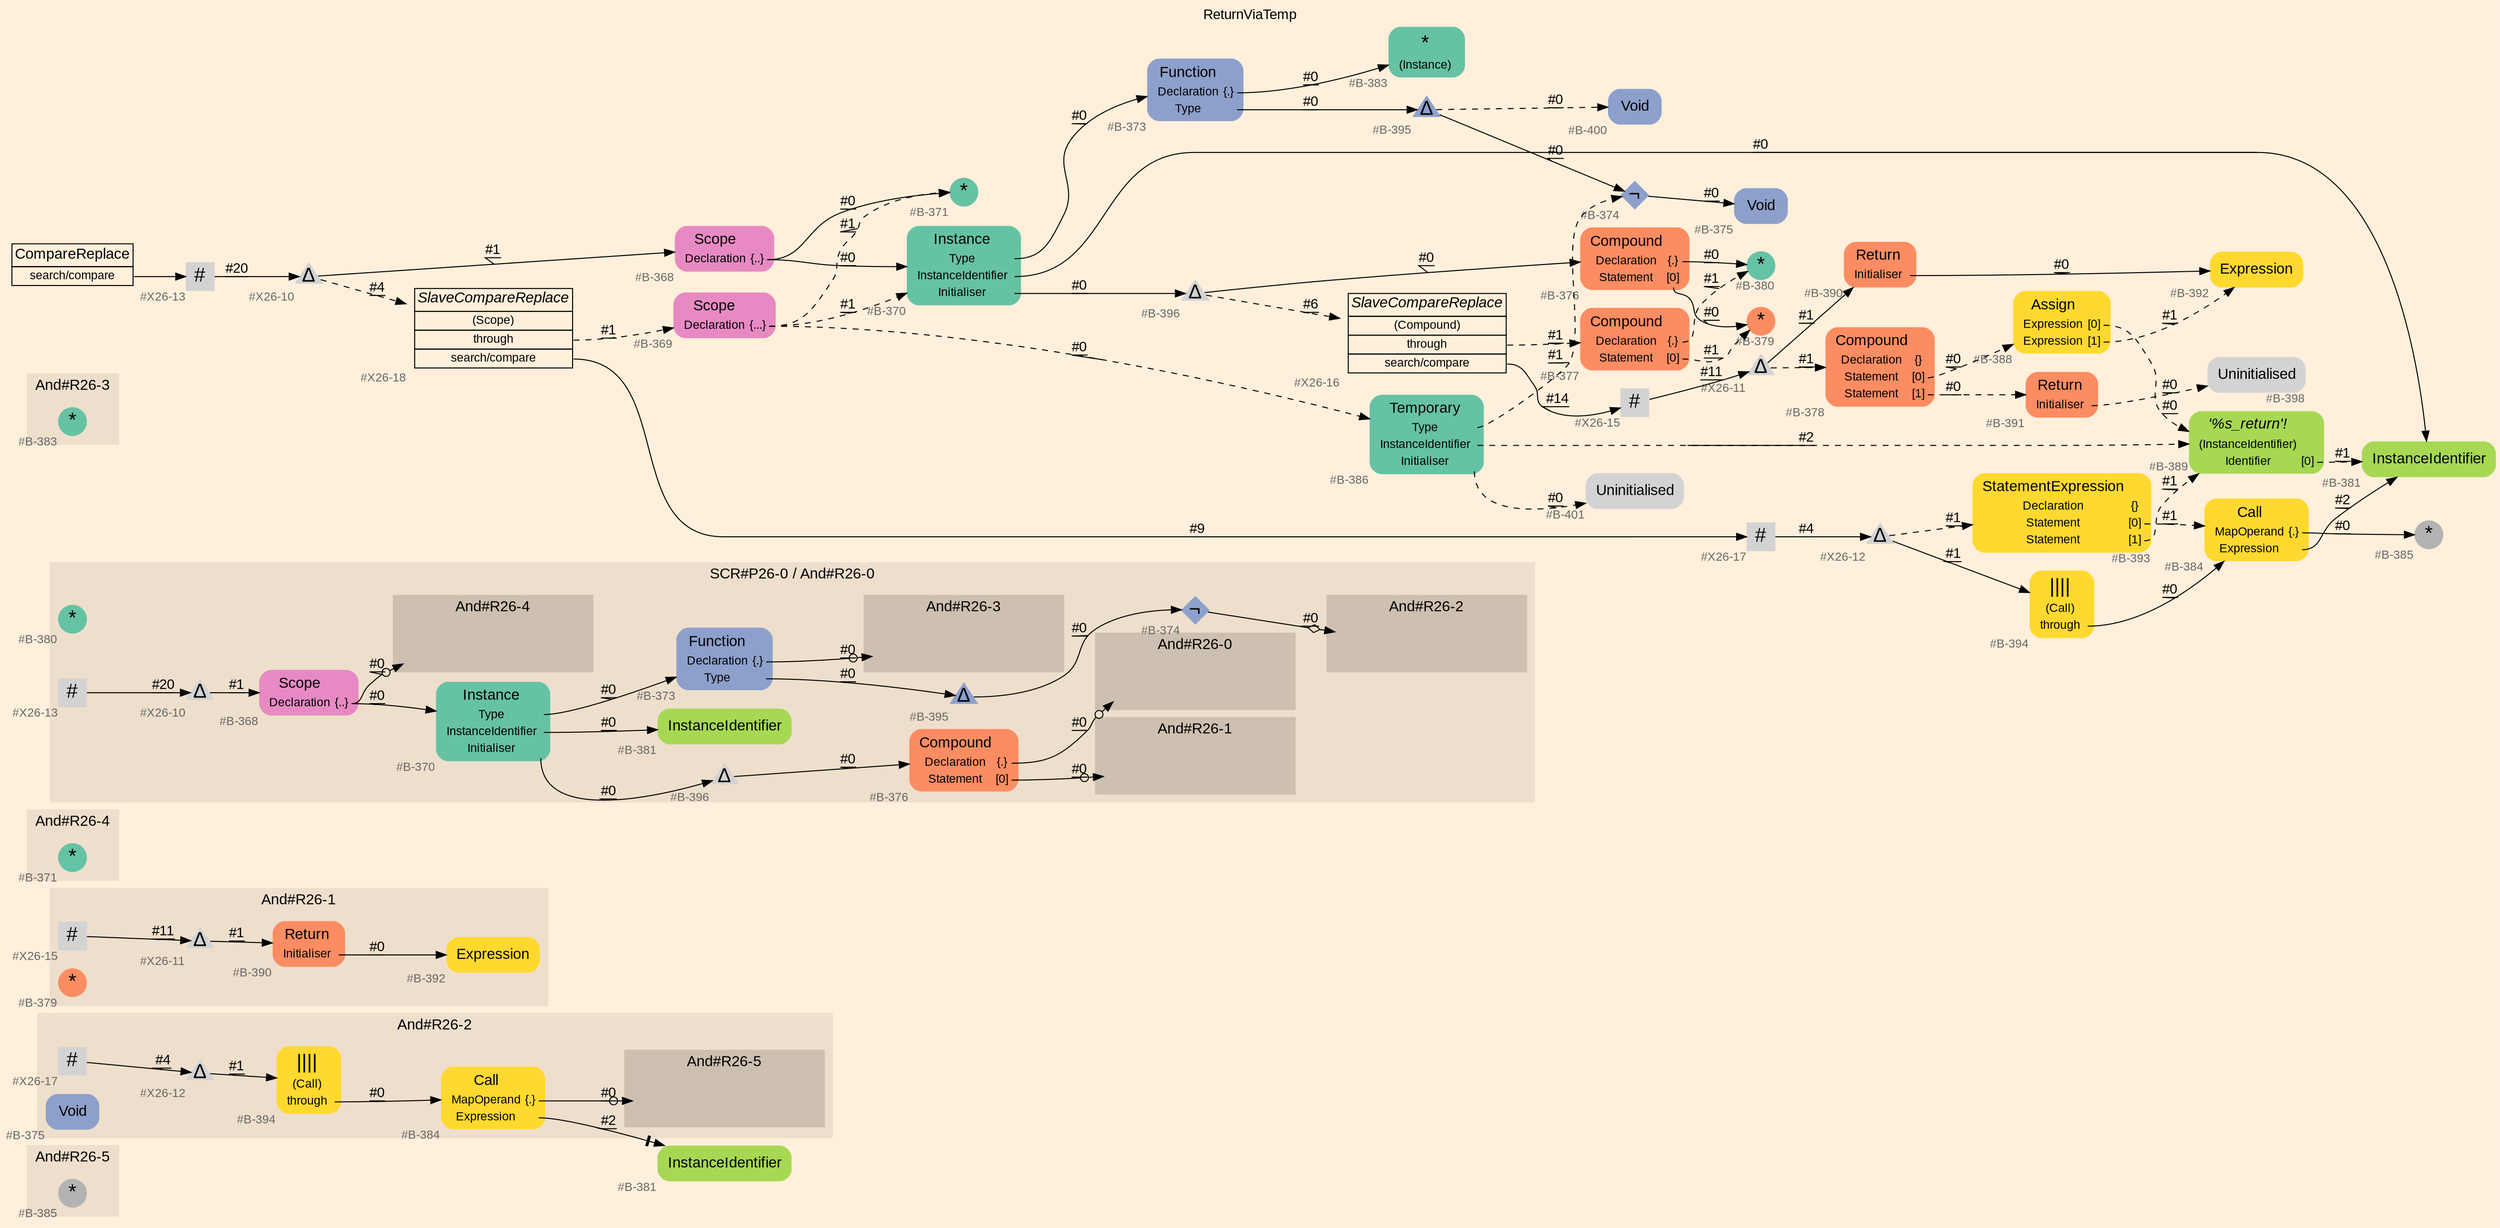 digraph "ReturnViaTemp" {
label = "ReturnViaTemp"
labelloc = t
graph [
    rankdir = "LR"
    ranksep = 0.3
    bgcolor = antiquewhite1
    color = black
    fontcolor = black
    fontname = "Arial"
];
node [
    fontname = "Arial"
];
edge [
    fontname = "Arial"
];

// -------------------- figure And#R26-5 --------------------
// -------- region And#R26-5 ----------
subgraph "clusterAnd#R26-5" {
    label = "And#R26-5"
    style = "filled"
    color = antiquewhite2
    fontsize = "15"
    // -------- block And#R26-5/#B-385 ----------
    "And#R26-5/#B-385" [
        fillcolor = "/set28/8"
        xlabel = "#B-385"
        fontsize = "12"
        fontcolor = grey40
        shape = "circle"
        label = <<FONT COLOR="black" POINT-SIZE="20">*</FONT>>
        style = "filled"
        penwidth = 0.0
        fixedsize = true
        width = 0.4
        height = 0.4
    ];
    
}


// -------------------- figure And#R26-2 --------------------
// -------- region And#R26-2 ----------
subgraph "clusterAnd#R26-2" {
    label = "SCR#P26-2 / And#R26-2"
    style = "filled"
    color = antiquewhite2
    fontsize = "15"
    // -------- block And#R26-2/#X26-17 ----------
    "And#R26-2/#X26-17" [
        xlabel = "#X26-17"
        fontsize = "12"
        fontcolor = grey40
        shape = "square"
        label = <<FONT COLOR="black" POINT-SIZE="20">#</FONT>>
        style = "filled"
        penwidth = 0.0
        fixedsize = true
        width = 0.4
        height = 0.4
    ];
    
    // -------- block And#R26-2/#B-394 ----------
    "And#R26-2/#B-394" [
        fillcolor = "/set28/6"
        xlabel = "#B-394"
        fontsize = "12"
        fontcolor = grey40
        shape = "plaintext"
        label = <<TABLE BORDER="0" CELLBORDER="0" CELLSPACING="0">
         <TR><TD><FONT COLOR="black" POINT-SIZE="20">||||</FONT></TD></TR>
         <TR><TD><FONT COLOR="black" POINT-SIZE="12">(Call)</FONT></TD><TD PORT="port0"></TD></TR>
         <TR><TD><FONT COLOR="black" POINT-SIZE="12">through</FONT></TD><TD PORT="port1"></TD></TR>
        </TABLE>>
        style = "rounded,filled"
    ];
    
    // -------- block And#R26-2/#X26-12 ----------
    "And#R26-2/#X26-12" [
        xlabel = "#X26-12"
        fontsize = "12"
        fontcolor = grey40
        shape = "triangle"
        label = <<FONT COLOR="black" POINT-SIZE="20">Δ</FONT>>
        style = "filled"
        penwidth = 0.0
        fixedsize = true
        width = 0.4
        height = 0.4
    ];
    
    // -------- block And#R26-2/#B-384 ----------
    "And#R26-2/#B-384" [
        fillcolor = "/set28/6"
        xlabel = "#B-384"
        fontsize = "12"
        fontcolor = grey40
        shape = "plaintext"
        label = <<TABLE BORDER="0" CELLBORDER="0" CELLSPACING="0">
         <TR><TD><FONT COLOR="black" POINT-SIZE="15">Call</FONT></TD></TR>
         <TR><TD><FONT COLOR="black" POINT-SIZE="12">MapOperand</FONT></TD><TD PORT="port0"><FONT COLOR="black" POINT-SIZE="12">{.}</FONT></TD></TR>
         <TR><TD><FONT COLOR="black" POINT-SIZE="12">Expression</FONT></TD><TD PORT="port1"></TD></TR>
        </TABLE>>
        style = "rounded,filled"
    ];
    
    // -------- region And#R26-2/And#R26-5 ----------
    subgraph "clusterAnd#R26-2/And#R26-5" {
        label = "And#R26-5"
        style = "filled"
        color = antiquewhite3
        fontsize = "15"
        // -------- block And#R26-2/And#R26-5/#B-385 ----------
        "And#R26-2/And#R26-5/#B-385" [
            fillcolor = "/set28/8"
            xlabel = "#B-385"
            fontsize = "12"
            fontcolor = grey40
            shape = "none"
            style = "invisible"
        ];
        
    }
    
}

// -------- block And#R26-2/#B-381 ----------
"And#R26-2/#B-381" [
    fillcolor = "/set28/5"
    xlabel = "#B-381"
    fontsize = "12"
    fontcolor = grey40
    shape = "plaintext"
    label = <<TABLE BORDER="0" CELLBORDER="0" CELLSPACING="0">
     <TR><TD><FONT COLOR="black" POINT-SIZE="15">InstanceIdentifier</FONT></TD></TR>
    </TABLE>>
    style = "rounded,filled"
];

"And#R26-2/#X26-17" -> "And#R26-2/#X26-12" [
    label = "#4"
    decorate = true
    color = black
    fontcolor = black
];

"And#R26-2/#B-394":port1 -> "And#R26-2/#B-384" [
    label = "#0"
    decorate = true
    color = black
    fontcolor = black
];

"And#R26-2/#X26-12" -> "And#R26-2/#B-394" [
    label = "#1"
    decorate = true
    color = black
    fontcolor = black
];

"And#R26-2/#B-384":port0 -> "And#R26-2/And#R26-5/#B-385" [
    arrowhead="normalnoneodot"
    label = "#0"
    decorate = true
    color = black
    fontcolor = black
];

"And#R26-2/#B-384":port1 -> "And#R26-2/#B-381" [
    arrowhead="normalnonetee"
    label = "#2"
    decorate = true
    color = black
    fontcolor = black
];


// -------------------- figure And#R26-1 --------------------
// -------- region And#R26-1 ----------
subgraph "clusterAnd#R26-1" {
    label = "SCR#P26-1 / And#R26-1"
    style = "filled"
    color = antiquewhite2
    fontsize = "15"
    // -------- block And#R26-1/#B-392 ----------
    "And#R26-1/#B-392" [
        fillcolor = "/set28/6"
        xlabel = "#B-392"
        fontsize = "12"
        fontcolor = grey40
        shape = "plaintext"
        label = <<TABLE BORDER="0" CELLBORDER="0" CELLSPACING="0">
         <TR><TD><FONT COLOR="black" POINT-SIZE="15">Expression</FONT></TD></TR>
        </TABLE>>
        style = "rounded,filled"
    ];
    
    // -------- block And#R26-1/#X26-15 ----------
    "And#R26-1/#X26-15" [
        xlabel = "#X26-15"
        fontsize = "12"
        fontcolor = grey40
        shape = "square"
        label = <<FONT COLOR="black" POINT-SIZE="20">#</FONT>>
        style = "filled"
        penwidth = 0.0
        fixedsize = true
        width = 0.4
        height = 0.4
    ];
    
    // -------- block And#R26-1/#X26-11 ----------
    "And#R26-1/#X26-11" [
        xlabel = "#X26-11"
        fontsize = "12"
        fontcolor = grey40
        shape = "triangle"
        label = <<FONT COLOR="black" POINT-SIZE="20">Δ</FONT>>
        style = "filled"
        penwidth = 0.0
        fixedsize = true
        width = 0.4
        height = 0.4
    ];
    
    // -------- block And#R26-1/#B-390 ----------
    "And#R26-1/#B-390" [
        fillcolor = "/set28/2"
        xlabel = "#B-390"
        fontsize = "12"
        fontcolor = grey40
        shape = "plaintext"
        label = <<TABLE BORDER="0" CELLBORDER="0" CELLSPACING="0">
         <TR><TD><FONT COLOR="black" POINT-SIZE="15">Return</FONT></TD></TR>
         <TR><TD><FONT COLOR="black" POINT-SIZE="12">Initialiser</FONT></TD><TD PORT="port0"></TD></TR>
        </TABLE>>
        style = "rounded,filled"
    ];
    
}

"And#R26-1/#X26-15" -> "And#R26-1/#X26-11" [
    label = "#11"
    decorate = true
    color = black
    fontcolor = black
];

"And#R26-1/#X26-11" -> "And#R26-1/#B-390" [
    label = "#1"
    decorate = true
    color = black
    fontcolor = black
];

"And#R26-1/#B-390":port0 -> "And#R26-1/#B-392" [
    label = "#0"
    decorate = true
    color = black
    fontcolor = black
];


// -------------------- figure And#R26-2 --------------------
// -------- region And#R26-2 ----------
subgraph "clusterAnd#R26-2" {
    label = "And#R26-2"
    style = "filled"
    color = antiquewhite2
    fontsize = "15"
    // -------- block And#R26-2/#B-375 ----------
    "And#R26-2/#B-375" [
        fillcolor = "/set28/3"
        xlabel = "#B-375"
        fontsize = "12"
        fontcolor = grey40
        shape = "plaintext"
        label = <<TABLE BORDER="0" CELLBORDER="0" CELLSPACING="0">
         <TR><TD><FONT COLOR="black" POINT-SIZE="15">Void</FONT></TD></TR>
        </TABLE>>
        style = "rounded,filled"
    ];
    
}


// -------------------- figure And#R26-1 --------------------
// -------- region And#R26-1 ----------
subgraph "clusterAnd#R26-1" {
    label = "And#R26-1"
    style = "filled"
    color = antiquewhite2
    fontsize = "15"
    // -------- block And#R26-1/#B-379 ----------
    "And#R26-1/#B-379" [
        fillcolor = "/set28/2"
        xlabel = "#B-379"
        fontsize = "12"
        fontcolor = grey40
        shape = "circle"
        label = <<FONT COLOR="black" POINT-SIZE="20">*</FONT>>
        style = "filled"
        penwidth = 0.0
        fixedsize = true
        width = 0.4
        height = 0.4
    ];
    
}


// -------------------- figure And#R26-4 --------------------
// -------- region And#R26-4 ----------
subgraph "clusterAnd#R26-4" {
    label = "And#R26-4"
    style = "filled"
    color = antiquewhite2
    fontsize = "15"
    // -------- block And#R26-4/#B-371 ----------
    "And#R26-4/#B-371" [
        fillcolor = "/set28/1"
        xlabel = "#B-371"
        fontsize = "12"
        fontcolor = grey40
        shape = "circle"
        label = <<FONT COLOR="black" POINT-SIZE="20">*</FONT>>
        style = "filled"
        penwidth = 0.0
        fixedsize = true
        width = 0.4
        height = 0.4
    ];
    
}


// -------------------- figure And#R26-0 --------------------
// -------- region And#R26-0 ----------
subgraph "clusterAnd#R26-0" {
    label = "And#R26-0"
    style = "filled"
    color = antiquewhite2
    fontsize = "15"
    // -------- block And#R26-0/#B-380 ----------
    "And#R26-0/#B-380" [
        fillcolor = "/set28/1"
        xlabel = "#B-380"
        fontsize = "12"
        fontcolor = grey40
        shape = "circle"
        label = <<FONT COLOR="black" POINT-SIZE="20">*</FONT>>
        style = "filled"
        penwidth = 0.0
        fixedsize = true
        width = 0.4
        height = 0.4
    ];
    
}


// -------------------- figure And#R26-3 --------------------
// -------- region And#R26-3 ----------
subgraph "clusterAnd#R26-3" {
    label = "And#R26-3"
    style = "filled"
    color = antiquewhite2
    fontsize = "15"
    // -------- block And#R26-3/#B-383 ----------
    "And#R26-3/#B-383" [
        fillcolor = "/set28/1"
        xlabel = "#B-383"
        fontsize = "12"
        fontcolor = grey40
        shape = "circle"
        label = <<FONT COLOR="black" POINT-SIZE="20">*</FONT>>
        style = "filled"
        penwidth = 0.0
        fixedsize = true
        width = 0.4
        height = 0.4
    ];
    
}


// -------------------- figure And#R26-0 --------------------
// -------- region And#R26-0 ----------
subgraph "clusterAnd#R26-0" {
    label = "SCR#P26-0 / And#R26-0"
    style = "filled"
    color = antiquewhite2
    fontsize = "15"
    // -------- block And#R26-0/#X26-13 ----------
    "And#R26-0/#X26-13" [
        xlabel = "#X26-13"
        fontsize = "12"
        fontcolor = grey40
        shape = "square"
        label = <<FONT COLOR="black" POINT-SIZE="20">#</FONT>>
        style = "filled"
        penwidth = 0.0
        fixedsize = true
        width = 0.4
        height = 0.4
    ];
    
    // -------- block And#R26-0/#X26-10 ----------
    "And#R26-0/#X26-10" [
        xlabel = "#X26-10"
        fontsize = "12"
        fontcolor = grey40
        shape = "triangle"
        label = <<FONT COLOR="black" POINT-SIZE="20">Δ</FONT>>
        style = "filled"
        penwidth = 0.0
        fixedsize = true
        width = 0.4
        height = 0.4
    ];
    
    // -------- block And#R26-0/#B-376 ----------
    "And#R26-0/#B-376" [
        fillcolor = "/set28/2"
        xlabel = "#B-376"
        fontsize = "12"
        fontcolor = grey40
        shape = "plaintext"
        label = <<TABLE BORDER="0" CELLBORDER="0" CELLSPACING="0">
         <TR><TD><FONT COLOR="black" POINT-SIZE="15">Compound</FONT></TD></TR>
         <TR><TD><FONT COLOR="black" POINT-SIZE="12">Declaration</FONT></TD><TD PORT="port0"><FONT COLOR="black" POINT-SIZE="12">{.}</FONT></TD></TR>
         <TR><TD><FONT COLOR="black" POINT-SIZE="12">Statement</FONT></TD><TD PORT="port1"><FONT COLOR="black" POINT-SIZE="12">[0]</FONT></TD></TR>
        </TABLE>>
        style = "rounded,filled"
    ];
    
    // -------- block And#R26-0/#B-395 ----------
    "And#R26-0/#B-395" [
        fillcolor = "/set28/3"
        xlabel = "#B-395"
        fontsize = "12"
        fontcolor = grey40
        shape = "triangle"
        label = <<FONT COLOR="black" POINT-SIZE="20">Δ</FONT>>
        style = "filled"
        penwidth = 0.0
        fixedsize = true
        width = 0.4
        height = 0.4
    ];
    
    // -------- block And#R26-0/#B-370 ----------
    "And#R26-0/#B-370" [
        fillcolor = "/set28/1"
        xlabel = "#B-370"
        fontsize = "12"
        fontcolor = grey40
        shape = "plaintext"
        label = <<TABLE BORDER="0" CELLBORDER="0" CELLSPACING="0">
         <TR><TD><FONT COLOR="black" POINT-SIZE="15">Instance</FONT></TD></TR>
         <TR><TD><FONT COLOR="black" POINT-SIZE="12">Type</FONT></TD><TD PORT="port0"></TD></TR>
         <TR><TD><FONT COLOR="black" POINT-SIZE="12">InstanceIdentifier</FONT></TD><TD PORT="port1"></TD></TR>
         <TR><TD><FONT COLOR="black" POINT-SIZE="12">Initialiser</FONT></TD><TD PORT="port2"></TD></TR>
        </TABLE>>
        style = "rounded,filled"
    ];
    
    // -------- block And#R26-0/#B-381 ----------
    "And#R26-0/#B-381" [
        fillcolor = "/set28/5"
        xlabel = "#B-381"
        fontsize = "12"
        fontcolor = grey40
        shape = "plaintext"
        label = <<TABLE BORDER="0" CELLBORDER="0" CELLSPACING="0">
         <TR><TD><FONT COLOR="black" POINT-SIZE="15">InstanceIdentifier</FONT></TD></TR>
        </TABLE>>
        style = "rounded,filled"
    ];
    
    // -------- block And#R26-0/#B-374 ----------
    "And#R26-0/#B-374" [
        fillcolor = "/set28/3"
        xlabel = "#B-374"
        fontsize = "12"
        fontcolor = grey40
        shape = "diamond"
        label = <<FONT COLOR="black" POINT-SIZE="20">¬</FONT>>
        style = "filled"
        penwidth = 0.0
        fixedsize = true
        width = 0.4
        height = 0.4
    ];
    
    // -------- block And#R26-0/#B-396 ----------
    "And#R26-0/#B-396" [
        xlabel = "#B-396"
        fontsize = "12"
        fontcolor = grey40
        shape = "triangle"
        label = <<FONT COLOR="black" POINT-SIZE="20">Δ</FONT>>
        style = "filled"
        penwidth = 0.0
        fixedsize = true
        width = 0.4
        height = 0.4
    ];
    
    // -------- block And#R26-0/#B-373 ----------
    "And#R26-0/#B-373" [
        fillcolor = "/set28/3"
        xlabel = "#B-373"
        fontsize = "12"
        fontcolor = grey40
        shape = "plaintext"
        label = <<TABLE BORDER="0" CELLBORDER="0" CELLSPACING="0">
         <TR><TD><FONT COLOR="black" POINT-SIZE="15">Function</FONT></TD></TR>
         <TR><TD><FONT COLOR="black" POINT-SIZE="12">Declaration</FONT></TD><TD PORT="port0"><FONT COLOR="black" POINT-SIZE="12">{.}</FONT></TD></TR>
         <TR><TD><FONT COLOR="black" POINT-SIZE="12">Type</FONT></TD><TD PORT="port1"></TD></TR>
        </TABLE>>
        style = "rounded,filled"
    ];
    
    // -------- block And#R26-0/#B-368 ----------
    "And#R26-0/#B-368" [
        fillcolor = "/set28/4"
        xlabel = "#B-368"
        fontsize = "12"
        fontcolor = grey40
        shape = "plaintext"
        label = <<TABLE BORDER="0" CELLBORDER="0" CELLSPACING="0">
         <TR><TD><FONT COLOR="black" POINT-SIZE="15">Scope</FONT></TD></TR>
         <TR><TD><FONT COLOR="black" POINT-SIZE="12">Declaration</FONT></TD><TD PORT="port0"><FONT COLOR="black" POINT-SIZE="12">{..}</FONT></TD></TR>
        </TABLE>>
        style = "rounded,filled"
    ];
    
    // -------- region And#R26-0/And#R26-0 ----------
    subgraph "clusterAnd#R26-0/And#R26-0" {
        label = "And#R26-0"
        style = "filled"
        color = antiquewhite3
        fontsize = "15"
        // -------- block And#R26-0/And#R26-0/#B-380 ----------
        "And#R26-0/And#R26-0/#B-380" [
            fillcolor = "/set28/1"
            xlabel = "#B-380"
            fontsize = "12"
            fontcolor = grey40
            shape = "none"
            style = "invisible"
        ];
        
    }
    
    // -------- region And#R26-0/And#R26-1 ----------
    subgraph "clusterAnd#R26-0/And#R26-1" {
        label = "And#R26-1"
        style = "filled"
        color = antiquewhite3
        fontsize = "15"
        // -------- block And#R26-0/And#R26-1/#B-379 ----------
        "And#R26-0/And#R26-1/#B-379" [
            fillcolor = "/set28/2"
            xlabel = "#B-379"
            fontsize = "12"
            fontcolor = grey40
            shape = "none"
            style = "invisible"
        ];
        
    }
    
    // -------- region And#R26-0/And#R26-2 ----------
    subgraph "clusterAnd#R26-0/And#R26-2" {
        label = "And#R26-2"
        style = "filled"
        color = antiquewhite3
        fontsize = "15"
        // -------- block And#R26-0/And#R26-2/#B-375 ----------
        "And#R26-0/And#R26-2/#B-375" [
            fillcolor = "/set28/3"
            xlabel = "#B-375"
            fontsize = "12"
            fontcolor = grey40
            shape = "none"
            style = "invisible"
        ];
        
    }
    
    // -------- region And#R26-0/And#R26-3 ----------
    subgraph "clusterAnd#R26-0/And#R26-3" {
        label = "And#R26-3"
        style = "filled"
        color = antiquewhite3
        fontsize = "15"
        // -------- block And#R26-0/And#R26-3/#B-383 ----------
        "And#R26-0/And#R26-3/#B-383" [
            fillcolor = "/set28/1"
            xlabel = "#B-383"
            fontsize = "12"
            fontcolor = grey40
            shape = "none"
            style = "invisible"
        ];
        
    }
    
    // -------- region And#R26-0/And#R26-4 ----------
    subgraph "clusterAnd#R26-0/And#R26-4" {
        label = "And#R26-4"
        style = "filled"
        color = antiquewhite3
        fontsize = "15"
        // -------- block And#R26-0/And#R26-4/#B-371 ----------
        "And#R26-0/And#R26-4/#B-371" [
            fillcolor = "/set28/1"
            xlabel = "#B-371"
            fontsize = "12"
            fontcolor = grey40
            shape = "none"
            style = "invisible"
        ];
        
    }
    
}

"And#R26-0/#X26-13" -> "And#R26-0/#X26-10" [
    label = "#20"
    decorate = true
    color = black
    fontcolor = black
];

"And#R26-0/#X26-10" -> "And#R26-0/#B-368" [
    label = "#1"
    decorate = true
    color = black
    fontcolor = black
];

"And#R26-0/#B-376":port0 -> "And#R26-0/And#R26-0/#B-380" [
    arrowhead="normalnoneodot"
    label = "#0"
    decorate = true
    color = black
    fontcolor = black
];

"And#R26-0/#B-376":port1 -> "And#R26-0/And#R26-1/#B-379" [
    arrowhead="normalnoneodot"
    label = "#0"
    decorate = true
    color = black
    fontcolor = black
];

"And#R26-0/#B-395" -> "And#R26-0/#B-374" [
    label = "#0"
    decorate = true
    color = black
    fontcolor = black
];

"And#R26-0/#B-370":port0 -> "And#R26-0/#B-373" [
    label = "#0"
    decorate = true
    color = black
    fontcolor = black
];

"And#R26-0/#B-370":port1 -> "And#R26-0/#B-381" [
    label = "#0"
    decorate = true
    color = black
    fontcolor = black
];

"And#R26-0/#B-370":port2 -> "And#R26-0/#B-396" [
    label = "#0"
    decorate = true
    color = black
    fontcolor = black
];

"And#R26-0/#B-374" -> "And#R26-0/And#R26-2/#B-375" [
    arrowhead="normalnoneodiamond"
    label = "#0"
    decorate = true
    color = black
    fontcolor = black
];

"And#R26-0/#B-396" -> "And#R26-0/#B-376" [
    label = "#0"
    decorate = true
    color = black
    fontcolor = black
];

"And#R26-0/#B-373":port0 -> "And#R26-0/And#R26-3/#B-383" [
    arrowhead="normalnoneodot"
    label = "#0"
    decorate = true
    color = black
    fontcolor = black
];

"And#R26-0/#B-373":port1 -> "And#R26-0/#B-395" [
    label = "#0"
    decorate = true
    color = black
    fontcolor = black
];

"And#R26-0/#B-368":port0 -> "And#R26-0/And#R26-4/#B-371" [
    arrowhead="normalnoneodot"
    label = "#0"
    decorate = true
    color = black
    fontcolor = black
];

"And#R26-0/#B-368":port0 -> "And#R26-0/#B-370" [
    label = "#0"
    decorate = true
    color = black
    fontcolor = black
];


// -------------------- transformation figure --------------------
// -------- block CR#X26-14 ----------
"CR#X26-14" [
    fillcolor = antiquewhite1
    fontsize = "12"
    fontcolor = grey40
    shape = "plaintext"
    label = <<TABLE BORDER="0" CELLBORDER="1" CELLSPACING="0">
     <TR><TD><FONT COLOR="black" POINT-SIZE="15">CompareReplace</FONT></TD></TR>
     <TR><TD PORT="port0"><FONT COLOR="black" POINT-SIZE="12">search/compare</FONT></TD></TR>
    </TABLE>>
    style = "filled"
    color = black
];

// -------- block #X26-13 ----------
"#X26-13" [
    xlabel = "#X26-13"
    fontsize = "12"
    fontcolor = grey40
    shape = "square"
    label = <<FONT COLOR="black" POINT-SIZE="20">#</FONT>>
    style = "filled"
    penwidth = 0.0
    fixedsize = true
    width = 0.4
    height = 0.4
];

// -------- block #X26-10 ----------
"#X26-10" [
    xlabel = "#X26-10"
    fontsize = "12"
    fontcolor = grey40
    shape = "triangle"
    label = <<FONT COLOR="black" POINT-SIZE="20">Δ</FONT>>
    style = "filled"
    penwidth = 0.0
    fixedsize = true
    width = 0.4
    height = 0.4
];

// -------- block #B-368 ----------
"#B-368" [
    fillcolor = "/set28/4"
    xlabel = "#B-368"
    fontsize = "12"
    fontcolor = grey40
    shape = "plaintext"
    label = <<TABLE BORDER="0" CELLBORDER="0" CELLSPACING="0">
     <TR><TD><FONT COLOR="black" POINT-SIZE="15">Scope</FONT></TD></TR>
     <TR><TD><FONT COLOR="black" POINT-SIZE="12">Declaration</FONT></TD><TD PORT="port0"><FONT COLOR="black" POINT-SIZE="12">{..}</FONT></TD></TR>
    </TABLE>>
    style = "rounded,filled"
];

// -------- block #B-371 ----------
"#B-371" [
    fillcolor = "/set28/1"
    xlabel = "#B-371"
    fontsize = "12"
    fontcolor = grey40
    shape = "circle"
    label = <<FONT COLOR="black" POINT-SIZE="20">*</FONT>>
    style = "filled"
    penwidth = 0.0
    fixedsize = true
    width = 0.4
    height = 0.4
];

// -------- block #B-370 ----------
"#B-370" [
    fillcolor = "/set28/1"
    xlabel = "#B-370"
    fontsize = "12"
    fontcolor = grey40
    shape = "plaintext"
    label = <<TABLE BORDER="0" CELLBORDER="0" CELLSPACING="0">
     <TR><TD><FONT COLOR="black" POINT-SIZE="15">Instance</FONT></TD></TR>
     <TR><TD><FONT COLOR="black" POINT-SIZE="12">Type</FONT></TD><TD PORT="port0"></TD></TR>
     <TR><TD><FONT COLOR="black" POINT-SIZE="12">InstanceIdentifier</FONT></TD><TD PORT="port1"></TD></TR>
     <TR><TD><FONT COLOR="black" POINT-SIZE="12">Initialiser</FONT></TD><TD PORT="port2"></TD></TR>
    </TABLE>>
    style = "rounded,filled"
];

// -------- block #B-373 ----------
"#B-373" [
    fillcolor = "/set28/3"
    xlabel = "#B-373"
    fontsize = "12"
    fontcolor = grey40
    shape = "plaintext"
    label = <<TABLE BORDER="0" CELLBORDER="0" CELLSPACING="0">
     <TR><TD><FONT COLOR="black" POINT-SIZE="15">Function</FONT></TD></TR>
     <TR><TD><FONT COLOR="black" POINT-SIZE="12">Declaration</FONT></TD><TD PORT="port0"><FONT COLOR="black" POINT-SIZE="12">{.}</FONT></TD></TR>
     <TR><TD><FONT COLOR="black" POINT-SIZE="12">Type</FONT></TD><TD PORT="port1"></TD></TR>
    </TABLE>>
    style = "rounded,filled"
];

// -------- block #B-383 ----------
"#B-383" [
    fillcolor = "/set28/1"
    xlabel = "#B-383"
    fontsize = "12"
    fontcolor = grey40
    shape = "plaintext"
    label = <<TABLE BORDER="0" CELLBORDER="0" CELLSPACING="0">
     <TR><TD><FONT COLOR="black" POINT-SIZE="20">*</FONT></TD></TR>
     <TR><TD><FONT COLOR="black" POINT-SIZE="12">(Instance)</FONT></TD><TD PORT="port0"></TD></TR>
    </TABLE>>
    style = "rounded,filled"
];

// -------- block #B-395 ----------
"#B-395" [
    fillcolor = "/set28/3"
    xlabel = "#B-395"
    fontsize = "12"
    fontcolor = grey40
    shape = "triangle"
    label = <<FONT COLOR="black" POINT-SIZE="20">Δ</FONT>>
    style = "filled"
    penwidth = 0.0
    fixedsize = true
    width = 0.4
    height = 0.4
];

// -------- block #B-374 ----------
"#B-374" [
    fillcolor = "/set28/3"
    xlabel = "#B-374"
    fontsize = "12"
    fontcolor = grey40
    shape = "diamond"
    label = <<FONT COLOR="black" POINT-SIZE="20">¬</FONT>>
    style = "filled"
    penwidth = 0.0
    fixedsize = true
    width = 0.4
    height = 0.4
];

// -------- block #B-375 ----------
"#B-375" [
    fillcolor = "/set28/3"
    xlabel = "#B-375"
    fontsize = "12"
    fontcolor = grey40
    shape = "plaintext"
    label = <<TABLE BORDER="0" CELLBORDER="0" CELLSPACING="0">
     <TR><TD><FONT COLOR="black" POINT-SIZE="15">Void</FONT></TD></TR>
    </TABLE>>
    style = "rounded,filled"
];

// -------- block #B-400 ----------
"#B-400" [
    fillcolor = "/set28/3"
    xlabel = "#B-400"
    fontsize = "12"
    fontcolor = grey40
    shape = "plaintext"
    label = <<TABLE BORDER="0" CELLBORDER="0" CELLSPACING="0">
     <TR><TD><FONT COLOR="black" POINT-SIZE="15">Void</FONT></TD></TR>
    </TABLE>>
    style = "rounded,filled"
];

// -------- block #B-381 ----------
"#B-381" [
    fillcolor = "/set28/5"
    xlabel = "#B-381"
    fontsize = "12"
    fontcolor = grey40
    shape = "plaintext"
    label = <<TABLE BORDER="0" CELLBORDER="0" CELLSPACING="0">
     <TR><TD><FONT COLOR="black" POINT-SIZE="15">InstanceIdentifier</FONT></TD></TR>
    </TABLE>>
    style = "rounded,filled"
];

// -------- block #B-396 ----------
"#B-396" [
    xlabel = "#B-396"
    fontsize = "12"
    fontcolor = grey40
    shape = "triangle"
    label = <<FONT COLOR="black" POINT-SIZE="20">Δ</FONT>>
    style = "filled"
    penwidth = 0.0
    fixedsize = true
    width = 0.4
    height = 0.4
];

// -------- block #B-376 ----------
"#B-376" [
    fillcolor = "/set28/2"
    xlabel = "#B-376"
    fontsize = "12"
    fontcolor = grey40
    shape = "plaintext"
    label = <<TABLE BORDER="0" CELLBORDER="0" CELLSPACING="0">
     <TR><TD><FONT COLOR="black" POINT-SIZE="15">Compound</FONT></TD></TR>
     <TR><TD><FONT COLOR="black" POINT-SIZE="12">Declaration</FONT></TD><TD PORT="port0"><FONT COLOR="black" POINT-SIZE="12">{.}</FONT></TD></TR>
     <TR><TD><FONT COLOR="black" POINT-SIZE="12">Statement</FONT></TD><TD PORT="port1"><FONT COLOR="black" POINT-SIZE="12">[0]</FONT></TD></TR>
    </TABLE>>
    style = "rounded,filled"
];

// -------- block #B-380 ----------
"#B-380" [
    fillcolor = "/set28/1"
    xlabel = "#B-380"
    fontsize = "12"
    fontcolor = grey40
    shape = "circle"
    label = <<FONT COLOR="black" POINT-SIZE="20">*</FONT>>
    style = "filled"
    penwidth = 0.0
    fixedsize = true
    width = 0.4
    height = 0.4
];

// -------- block #B-379 ----------
"#B-379" [
    fillcolor = "/set28/2"
    xlabel = "#B-379"
    fontsize = "12"
    fontcolor = grey40
    shape = "circle"
    label = <<FONT COLOR="black" POINT-SIZE="20">*</FONT>>
    style = "filled"
    penwidth = 0.0
    fixedsize = true
    width = 0.4
    height = 0.4
];

// -------- block #X26-16 ----------
"#X26-16" [
    fillcolor = antiquewhite1
    xlabel = "#X26-16"
    fontsize = "12"
    fontcolor = grey40
    shape = "plaintext"
    label = <<TABLE BORDER="0" CELLBORDER="1" CELLSPACING="0">
     <TR><TD><FONT COLOR="black" POINT-SIZE="15"><I>SlaveCompareReplace</I></FONT></TD></TR>
     <TR><TD PORT="port0"><FONT COLOR="black" POINT-SIZE="12">(Compound)</FONT></TD></TR>
     <TR><TD PORT="port1"><FONT COLOR="black" POINT-SIZE="12">through</FONT></TD></TR>
     <TR><TD PORT="port2"><FONT COLOR="black" POINT-SIZE="12">search/compare</FONT></TD></TR>
    </TABLE>>
    style = "filled"
    color = black
];

// -------- block #B-377 ----------
"#B-377" [
    fillcolor = "/set28/2"
    xlabel = "#B-377"
    fontsize = "12"
    fontcolor = grey40
    shape = "plaintext"
    label = <<TABLE BORDER="0" CELLBORDER="0" CELLSPACING="0">
     <TR><TD><FONT COLOR="black" POINT-SIZE="15">Compound</FONT></TD></TR>
     <TR><TD><FONT COLOR="black" POINT-SIZE="12">Declaration</FONT></TD><TD PORT="port0"><FONT COLOR="black" POINT-SIZE="12">{.}</FONT></TD></TR>
     <TR><TD><FONT COLOR="black" POINT-SIZE="12">Statement</FONT></TD><TD PORT="port1"><FONT COLOR="black" POINT-SIZE="12">[0]</FONT></TD></TR>
    </TABLE>>
    style = "rounded,filled"
];

// -------- block #X26-15 ----------
"#X26-15" [
    xlabel = "#X26-15"
    fontsize = "12"
    fontcolor = grey40
    shape = "square"
    label = <<FONT COLOR="black" POINT-SIZE="20">#</FONT>>
    style = "filled"
    penwidth = 0.0
    fixedsize = true
    width = 0.4
    height = 0.4
];

// -------- block #X26-11 ----------
"#X26-11" [
    xlabel = "#X26-11"
    fontsize = "12"
    fontcolor = grey40
    shape = "triangle"
    label = <<FONT COLOR="black" POINT-SIZE="20">Δ</FONT>>
    style = "filled"
    penwidth = 0.0
    fixedsize = true
    width = 0.4
    height = 0.4
];

// -------- block #B-390 ----------
"#B-390" [
    fillcolor = "/set28/2"
    xlabel = "#B-390"
    fontsize = "12"
    fontcolor = grey40
    shape = "plaintext"
    label = <<TABLE BORDER="0" CELLBORDER="0" CELLSPACING="0">
     <TR><TD><FONT COLOR="black" POINT-SIZE="15">Return</FONT></TD></TR>
     <TR><TD><FONT COLOR="black" POINT-SIZE="12">Initialiser</FONT></TD><TD PORT="port0"></TD></TR>
    </TABLE>>
    style = "rounded,filled"
];

// -------- block #B-392 ----------
"#B-392" [
    fillcolor = "/set28/6"
    xlabel = "#B-392"
    fontsize = "12"
    fontcolor = grey40
    shape = "plaintext"
    label = <<TABLE BORDER="0" CELLBORDER="0" CELLSPACING="0">
     <TR><TD><FONT COLOR="black" POINT-SIZE="15">Expression</FONT></TD></TR>
    </TABLE>>
    style = "rounded,filled"
];

// -------- block #B-378 ----------
"#B-378" [
    fillcolor = "/set28/2"
    xlabel = "#B-378"
    fontsize = "12"
    fontcolor = grey40
    shape = "plaintext"
    label = <<TABLE BORDER="0" CELLBORDER="0" CELLSPACING="0">
     <TR><TD><FONT COLOR="black" POINT-SIZE="15">Compound</FONT></TD></TR>
     <TR><TD><FONT COLOR="black" POINT-SIZE="12">Declaration</FONT></TD><TD PORT="port0"><FONT COLOR="black" POINT-SIZE="12">{}</FONT></TD></TR>
     <TR><TD><FONT COLOR="black" POINT-SIZE="12">Statement</FONT></TD><TD PORT="port1"><FONT COLOR="black" POINT-SIZE="12">[0]</FONT></TD></TR>
     <TR><TD><FONT COLOR="black" POINT-SIZE="12">Statement</FONT></TD><TD PORT="port2"><FONT COLOR="black" POINT-SIZE="12">[1]</FONT></TD></TR>
    </TABLE>>
    style = "rounded,filled"
];

// -------- block #B-388 ----------
"#B-388" [
    fillcolor = "/set28/6"
    xlabel = "#B-388"
    fontsize = "12"
    fontcolor = grey40
    shape = "plaintext"
    label = <<TABLE BORDER="0" CELLBORDER="0" CELLSPACING="0">
     <TR><TD><FONT COLOR="black" POINT-SIZE="15">Assign</FONT></TD></TR>
     <TR><TD><FONT COLOR="black" POINT-SIZE="12">Expression</FONT></TD><TD PORT="port0"><FONT COLOR="black" POINT-SIZE="12">[0]</FONT></TD></TR>
     <TR><TD><FONT COLOR="black" POINT-SIZE="12">Expression</FONT></TD><TD PORT="port1"><FONT COLOR="black" POINT-SIZE="12">[1]</FONT></TD></TR>
    </TABLE>>
    style = "rounded,filled"
];

// -------- block #B-389 ----------
"#B-389" [
    fillcolor = "/set28/5"
    xlabel = "#B-389"
    fontsize = "12"
    fontcolor = grey40
    shape = "plaintext"
    label = <<TABLE BORDER="0" CELLBORDER="0" CELLSPACING="0">
     <TR><TD><FONT COLOR="black" POINT-SIZE="15"><I>'%s_return'!</I></FONT></TD></TR>
     <TR><TD><FONT COLOR="black" POINT-SIZE="12">(InstanceIdentifier)</FONT></TD><TD PORT="port0"></TD></TR>
     <TR><TD><FONT COLOR="black" POINT-SIZE="12">Identifier</FONT></TD><TD PORT="port1"><FONT COLOR="black" POINT-SIZE="12">[0]</FONT></TD></TR>
    </TABLE>>
    style = "rounded,filled"
];

// -------- block #B-391 ----------
"#B-391" [
    fillcolor = "/set28/2"
    xlabel = "#B-391"
    fontsize = "12"
    fontcolor = grey40
    shape = "plaintext"
    label = <<TABLE BORDER="0" CELLBORDER="0" CELLSPACING="0">
     <TR><TD><FONT COLOR="black" POINT-SIZE="15">Return</FONT></TD></TR>
     <TR><TD><FONT COLOR="black" POINT-SIZE="12">Initialiser</FONT></TD><TD PORT="port0"></TD></TR>
    </TABLE>>
    style = "rounded,filled"
];

// -------- block #B-398 ----------
"#B-398" [
    xlabel = "#B-398"
    fontsize = "12"
    fontcolor = grey40
    shape = "plaintext"
    label = <<TABLE BORDER="0" CELLBORDER="0" CELLSPACING="0">
     <TR><TD><FONT COLOR="black" POINT-SIZE="15">Uninitialised</FONT></TD></TR>
    </TABLE>>
    style = "rounded,filled"
];

// -------- block #X26-18 ----------
"#X26-18" [
    fillcolor = antiquewhite1
    xlabel = "#X26-18"
    fontsize = "12"
    fontcolor = grey40
    shape = "plaintext"
    label = <<TABLE BORDER="0" CELLBORDER="1" CELLSPACING="0">
     <TR><TD><FONT COLOR="black" POINT-SIZE="15"><I>SlaveCompareReplace</I></FONT></TD></TR>
     <TR><TD PORT="port0"><FONT COLOR="black" POINT-SIZE="12">(Scope)</FONT></TD></TR>
     <TR><TD PORT="port1"><FONT COLOR="black" POINT-SIZE="12">through</FONT></TD></TR>
     <TR><TD PORT="port2"><FONT COLOR="black" POINT-SIZE="12">search/compare</FONT></TD></TR>
    </TABLE>>
    style = "filled"
    color = black
];

// -------- block #B-369 ----------
"#B-369" [
    fillcolor = "/set28/4"
    xlabel = "#B-369"
    fontsize = "12"
    fontcolor = grey40
    shape = "plaintext"
    label = <<TABLE BORDER="0" CELLBORDER="0" CELLSPACING="0">
     <TR><TD><FONT COLOR="black" POINT-SIZE="15">Scope</FONT></TD></TR>
     <TR><TD><FONT COLOR="black" POINT-SIZE="12">Declaration</FONT></TD><TD PORT="port0"><FONT COLOR="black" POINT-SIZE="12">{...}</FONT></TD></TR>
    </TABLE>>
    style = "rounded,filled"
];

// -------- block #B-386 ----------
"#B-386" [
    fillcolor = "/set28/1"
    xlabel = "#B-386"
    fontsize = "12"
    fontcolor = grey40
    shape = "plaintext"
    label = <<TABLE BORDER="0" CELLBORDER="0" CELLSPACING="0">
     <TR><TD><FONT COLOR="black" POINT-SIZE="15">Temporary</FONT></TD></TR>
     <TR><TD><FONT COLOR="black" POINT-SIZE="12">Type</FONT></TD><TD PORT="port0"></TD></TR>
     <TR><TD><FONT COLOR="black" POINT-SIZE="12">InstanceIdentifier</FONT></TD><TD PORT="port1"></TD></TR>
     <TR><TD><FONT COLOR="black" POINT-SIZE="12">Initialiser</FONT></TD><TD PORT="port2"></TD></TR>
    </TABLE>>
    style = "rounded,filled"
];

// -------- block #B-401 ----------
"#B-401" [
    xlabel = "#B-401"
    fontsize = "12"
    fontcolor = grey40
    shape = "plaintext"
    label = <<TABLE BORDER="0" CELLBORDER="0" CELLSPACING="0">
     <TR><TD><FONT COLOR="black" POINT-SIZE="15">Uninitialised</FONT></TD></TR>
    </TABLE>>
    style = "rounded,filled"
];

// -------- block #X26-17 ----------
"#X26-17" [
    xlabel = "#X26-17"
    fontsize = "12"
    fontcolor = grey40
    shape = "square"
    label = <<FONT COLOR="black" POINT-SIZE="20">#</FONT>>
    style = "filled"
    penwidth = 0.0
    fixedsize = true
    width = 0.4
    height = 0.4
];

// -------- block #X26-12 ----------
"#X26-12" [
    xlabel = "#X26-12"
    fontsize = "12"
    fontcolor = grey40
    shape = "triangle"
    label = <<FONT COLOR="black" POINT-SIZE="20">Δ</FONT>>
    style = "filled"
    penwidth = 0.0
    fixedsize = true
    width = 0.4
    height = 0.4
];

// -------- block #B-394 ----------
"#B-394" [
    fillcolor = "/set28/6"
    xlabel = "#B-394"
    fontsize = "12"
    fontcolor = grey40
    shape = "plaintext"
    label = <<TABLE BORDER="0" CELLBORDER="0" CELLSPACING="0">
     <TR><TD><FONT COLOR="black" POINT-SIZE="20">||||</FONT></TD></TR>
     <TR><TD><FONT COLOR="black" POINT-SIZE="12">(Call)</FONT></TD><TD PORT="port0"></TD></TR>
     <TR><TD><FONT COLOR="black" POINT-SIZE="12">through</FONT></TD><TD PORT="port1"></TD></TR>
    </TABLE>>
    style = "rounded,filled"
];

// -------- block #B-384 ----------
"#B-384" [
    fillcolor = "/set28/6"
    xlabel = "#B-384"
    fontsize = "12"
    fontcolor = grey40
    shape = "plaintext"
    label = <<TABLE BORDER="0" CELLBORDER="0" CELLSPACING="0">
     <TR><TD><FONT COLOR="black" POINT-SIZE="15">Call</FONT></TD></TR>
     <TR><TD><FONT COLOR="black" POINT-SIZE="12">MapOperand</FONT></TD><TD PORT="port0"><FONT COLOR="black" POINT-SIZE="12">{.}</FONT></TD></TR>
     <TR><TD><FONT COLOR="black" POINT-SIZE="12">Expression</FONT></TD><TD PORT="port1"></TD></TR>
    </TABLE>>
    style = "rounded,filled"
];

// -------- block #B-385 ----------
"#B-385" [
    fillcolor = "/set28/8"
    xlabel = "#B-385"
    fontsize = "12"
    fontcolor = grey40
    shape = "circle"
    label = <<FONT COLOR="black" POINT-SIZE="20">*</FONT>>
    style = "filled"
    penwidth = 0.0
    fixedsize = true
    width = 0.4
    height = 0.4
];

// -------- block #B-393 ----------
"#B-393" [
    fillcolor = "/set28/6"
    xlabel = "#B-393"
    fontsize = "12"
    fontcolor = grey40
    shape = "plaintext"
    label = <<TABLE BORDER="0" CELLBORDER="0" CELLSPACING="0">
     <TR><TD><FONT COLOR="black" POINT-SIZE="15">StatementExpression</FONT></TD></TR>
     <TR><TD><FONT COLOR="black" POINT-SIZE="12">Declaration</FONT></TD><TD PORT="port0"><FONT COLOR="black" POINT-SIZE="12">{}</FONT></TD></TR>
     <TR><TD><FONT COLOR="black" POINT-SIZE="12">Statement</FONT></TD><TD PORT="port1"><FONT COLOR="black" POINT-SIZE="12">[0]</FONT></TD></TR>
     <TR><TD><FONT COLOR="black" POINT-SIZE="12">Statement</FONT></TD><TD PORT="port2"><FONT COLOR="black" POINT-SIZE="12">[1]</FONT></TD></TR>
    </TABLE>>
    style = "rounded,filled"
];

"CR#X26-14":port0 -> "#X26-13" [
    label = ""
    decorate = true
    color = black
    fontcolor = black
];

"#X26-13" -> "#X26-10" [
    label = "#20"
    decorate = true
    color = black
    fontcolor = black
];

"#X26-10" -> "#B-368" [
    label = "#1"
    decorate = true
    color = black
    fontcolor = black
];

"#X26-10" -> "#X26-18" [
    style="dashed"
    label = "#4"
    decorate = true
    color = black
    fontcolor = black
];

"#B-368":port0 -> "#B-371" [
    label = "#0"
    decorate = true
    color = black
    fontcolor = black
];

"#B-368":port0 -> "#B-370" [
    label = "#0"
    decorate = true
    color = black
    fontcolor = black
];

"#B-370":port0 -> "#B-373" [
    label = "#0"
    decorate = true
    color = black
    fontcolor = black
];

"#B-370":port1 -> "#B-381" [
    label = "#0"
    decorate = true
    color = black
    fontcolor = black
];

"#B-370":port2 -> "#B-396" [
    label = "#0"
    decorate = true
    color = black
    fontcolor = black
];

"#B-373":port0 -> "#B-383" [
    label = "#0"
    decorate = true
    color = black
    fontcolor = black
];

"#B-373":port1 -> "#B-395" [
    label = "#0"
    decorate = true
    color = black
    fontcolor = black
];

"#B-395" -> "#B-374" [
    label = "#0"
    decorate = true
    color = black
    fontcolor = black
];

"#B-395" -> "#B-400" [
    style="dashed"
    label = "#0"
    decorate = true
    color = black
    fontcolor = black
];

"#B-374" -> "#B-375" [
    label = "#0"
    decorate = true
    color = black
    fontcolor = black
];

"#B-396" -> "#B-376" [
    label = "#0"
    decorate = true
    color = black
    fontcolor = black
];

"#B-396" -> "#X26-16" [
    style="dashed"
    label = "#6"
    decorate = true
    color = black
    fontcolor = black
];

"#B-376":port0 -> "#B-380" [
    label = "#0"
    decorate = true
    color = black
    fontcolor = black
];

"#B-376":port1 -> "#B-379" [
    label = "#0"
    decorate = true
    color = black
    fontcolor = black
];

"#X26-16":port1 -> "#B-377" [
    style="dashed"
    label = "#1"
    decorate = true
    color = black
    fontcolor = black
];

"#X26-16":port2 -> "#X26-15" [
    label = " #14"
    decorate = true
    color = black
    fontcolor = black
];

"#B-377":port0 -> "#B-380" [
    style="dashed"
    label = "#1"
    decorate = true
    color = black
    fontcolor = black
];

"#B-377":port1 -> "#B-379" [
    style="dashed"
    label = "#1"
    decorate = true
    color = black
    fontcolor = black
];

"#X26-15" -> "#X26-11" [
    label = "#11"
    decorate = true
    color = black
    fontcolor = black
];

"#X26-11" -> "#B-390" [
    label = "#1"
    decorate = true
    color = black
    fontcolor = black
];

"#X26-11" -> "#B-378" [
    style="dashed"
    label = "#1"
    decorate = true
    color = black
    fontcolor = black
];

"#B-390":port0 -> "#B-392" [
    label = "#0"
    decorate = true
    color = black
    fontcolor = black
];

"#B-378":port1 -> "#B-388" [
    style="dashed"
    label = "#0"
    decorate = true
    color = black
    fontcolor = black
];

"#B-378":port2 -> "#B-391" [
    style="dashed"
    label = "#0"
    decorate = true
    color = black
    fontcolor = black
];

"#B-388":port0 -> "#B-389" [
    style="dashed"
    label = "#0"
    decorate = true
    color = black
    fontcolor = black
];

"#B-388":port1 -> "#B-392" [
    style="dashed"
    label = "#1"
    decorate = true
    color = black
    fontcolor = black
];

"#B-389":port1 -> "#B-381" [
    style="dashed"
    label = "#1"
    decorate = true
    color = black
    fontcolor = black
];

"#B-391":port0 -> "#B-398" [
    style="dashed"
    label = "#0"
    decorate = true
    color = black
    fontcolor = black
];

"#X26-18":port1 -> "#B-369" [
    style="dashed"
    label = "#1"
    decorate = true
    color = black
    fontcolor = black
];

"#X26-18":port2 -> "#X26-17" [
    label = " #9"
    decorate = true
    color = black
    fontcolor = black
];

"#B-369":port0 -> "#B-371" [
    style="dashed"
    label = "#1"
    decorate = true
    color = black
    fontcolor = black
];

"#B-369":port0 -> "#B-370" [
    style="dashed"
    label = "#1"
    decorate = true
    color = black
    fontcolor = black
];

"#B-369":port0 -> "#B-386" [
    style="dashed"
    label = "#0"
    decorate = true
    color = black
    fontcolor = black
];

"#B-386":port0 -> "#B-374" [
    style="dashed"
    label = "#1"
    decorate = true
    color = black
    fontcolor = black
];

"#B-386":port1 -> "#B-389" [
    style="dashed"
    label = "#2"
    decorate = true
    color = black
    fontcolor = black
];

"#B-386":port2 -> "#B-401" [
    style="dashed"
    label = "#0"
    decorate = true
    color = black
    fontcolor = black
];

"#X26-17" -> "#X26-12" [
    label = "#4"
    decorate = true
    color = black
    fontcolor = black
];

"#X26-12" -> "#B-394" [
    label = "#1"
    decorate = true
    color = black
    fontcolor = black
];

"#X26-12" -> "#B-393" [
    style="dashed"
    label = "#1"
    decorate = true
    color = black
    fontcolor = black
];

"#B-394":port1 -> "#B-384" [
    label = "#0"
    decorate = true
    color = black
    fontcolor = black
];

"#B-384":port0 -> "#B-385" [
    label = "#0"
    decorate = true
    color = black
    fontcolor = black
];

"#B-384":port1 -> "#B-381" [
    label = "#2"
    decorate = true
    color = black
    fontcolor = black
];

"#B-393":port1 -> "#B-384" [
    style="dashed"
    label = "#1"
    decorate = true
    color = black
    fontcolor = black
];

"#B-393":port2 -> "#B-389" [
    style="dashed"
    label = "#1"
    decorate = true
    color = black
    fontcolor = black
];


}
